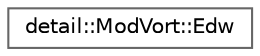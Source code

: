 digraph "Graphical Class Hierarchy"
{
 // LATEX_PDF_SIZE
  bgcolor="transparent";
  edge [fontname=Helvetica,fontsize=10,labelfontname=Helvetica,labelfontsize=10];
  node [fontname=Helvetica,fontsize=10,shape=box,height=0.2,width=0.4];
  rankdir="LR";
  Node0 [id="Node000000",label="detail::ModVort::Edw",height=0.2,width=0.4,color="grey40", fillcolor="white", style="filled",URL="$structdetail_1_1ModVort_1_1Edw.html",tooltip="Edward."];
}

